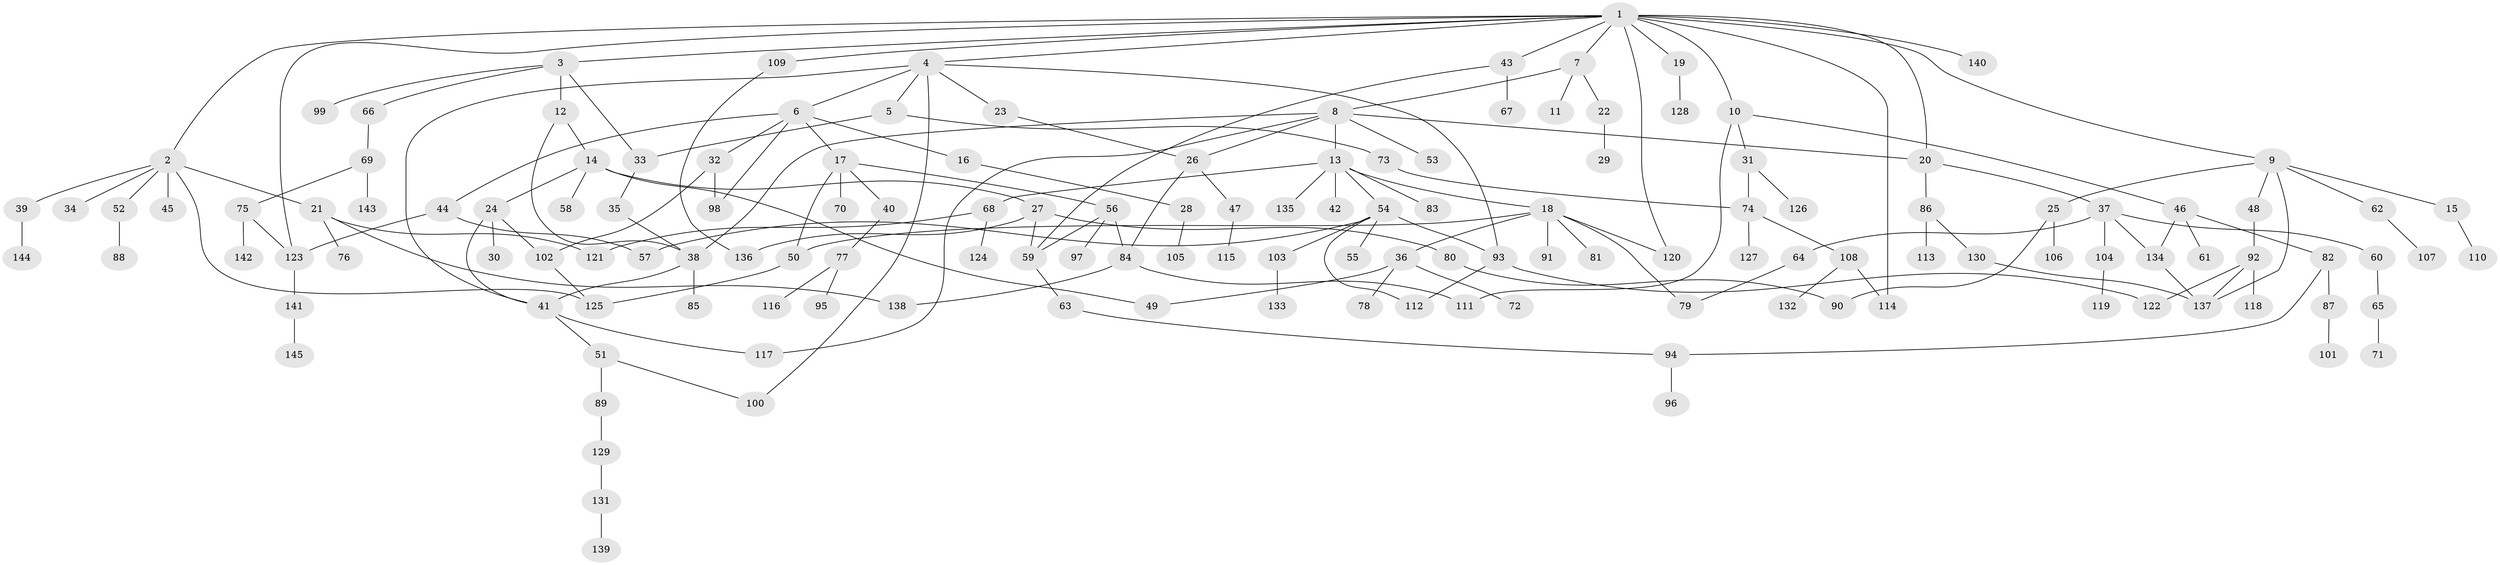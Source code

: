 // Generated by graph-tools (version 1.1) at 2025/41/03/09/25 04:41:18]
// undirected, 145 vertices, 182 edges
graph export_dot {
graph [start="1"]
  node [color=gray90,style=filled];
  1;
  2;
  3;
  4;
  5;
  6;
  7;
  8;
  9;
  10;
  11;
  12;
  13;
  14;
  15;
  16;
  17;
  18;
  19;
  20;
  21;
  22;
  23;
  24;
  25;
  26;
  27;
  28;
  29;
  30;
  31;
  32;
  33;
  34;
  35;
  36;
  37;
  38;
  39;
  40;
  41;
  42;
  43;
  44;
  45;
  46;
  47;
  48;
  49;
  50;
  51;
  52;
  53;
  54;
  55;
  56;
  57;
  58;
  59;
  60;
  61;
  62;
  63;
  64;
  65;
  66;
  67;
  68;
  69;
  70;
  71;
  72;
  73;
  74;
  75;
  76;
  77;
  78;
  79;
  80;
  81;
  82;
  83;
  84;
  85;
  86;
  87;
  88;
  89;
  90;
  91;
  92;
  93;
  94;
  95;
  96;
  97;
  98;
  99;
  100;
  101;
  102;
  103;
  104;
  105;
  106;
  107;
  108;
  109;
  110;
  111;
  112;
  113;
  114;
  115;
  116;
  117;
  118;
  119;
  120;
  121;
  122;
  123;
  124;
  125;
  126;
  127;
  128;
  129;
  130;
  131;
  132;
  133;
  134;
  135;
  136;
  137;
  138;
  139;
  140;
  141;
  142;
  143;
  144;
  145;
  1 -- 2;
  1 -- 3;
  1 -- 4;
  1 -- 7;
  1 -- 9;
  1 -- 10;
  1 -- 19;
  1 -- 43;
  1 -- 109;
  1 -- 140;
  1 -- 114;
  1 -- 20;
  1 -- 123;
  1 -- 120;
  2 -- 21;
  2 -- 34;
  2 -- 39;
  2 -- 45;
  2 -- 52;
  2 -- 125;
  3 -- 12;
  3 -- 66;
  3 -- 99;
  3 -- 33;
  4 -- 5;
  4 -- 6;
  4 -- 23;
  4 -- 41;
  4 -- 100;
  4 -- 93;
  5 -- 33;
  5 -- 73;
  6 -- 16;
  6 -- 17;
  6 -- 32;
  6 -- 44;
  6 -- 98;
  7 -- 8;
  7 -- 11;
  7 -- 22;
  8 -- 13;
  8 -- 20;
  8 -- 26;
  8 -- 53;
  8 -- 38;
  8 -- 117;
  9 -- 15;
  9 -- 25;
  9 -- 48;
  9 -- 62;
  9 -- 137;
  10 -- 31;
  10 -- 46;
  10 -- 111;
  12 -- 14;
  12 -- 38;
  13 -- 18;
  13 -- 42;
  13 -- 54;
  13 -- 68;
  13 -- 83;
  13 -- 135;
  14 -- 24;
  14 -- 27;
  14 -- 49;
  14 -- 58;
  15 -- 110;
  16 -- 28;
  17 -- 40;
  17 -- 50;
  17 -- 56;
  17 -- 70;
  18 -- 36;
  18 -- 81;
  18 -- 91;
  18 -- 120;
  18 -- 79;
  18 -- 50;
  19 -- 128;
  20 -- 37;
  20 -- 86;
  21 -- 76;
  21 -- 121;
  21 -- 138;
  22 -- 29;
  23 -- 26;
  24 -- 30;
  24 -- 102;
  24 -- 41;
  25 -- 106;
  25 -- 90;
  26 -- 47;
  26 -- 84;
  27 -- 80;
  27 -- 136;
  27 -- 59;
  28 -- 105;
  31 -- 126;
  31 -- 74;
  32 -- 102;
  32 -- 98;
  33 -- 35;
  35 -- 38;
  36 -- 72;
  36 -- 78;
  36 -- 49;
  37 -- 60;
  37 -- 64;
  37 -- 104;
  37 -- 134;
  38 -- 85;
  38 -- 41;
  39 -- 144;
  40 -- 77;
  41 -- 51;
  41 -- 117;
  43 -- 59;
  43 -- 67;
  44 -- 57;
  44 -- 123;
  46 -- 61;
  46 -- 82;
  46 -- 134;
  47 -- 115;
  48 -- 92;
  50 -- 125;
  51 -- 89;
  51 -- 100;
  52 -- 88;
  54 -- 55;
  54 -- 57;
  54 -- 93;
  54 -- 103;
  54 -- 112;
  56 -- 97;
  56 -- 84;
  56 -- 59;
  59 -- 63;
  60 -- 65;
  62 -- 107;
  63 -- 94;
  64 -- 79;
  65 -- 71;
  66 -- 69;
  68 -- 124;
  68 -- 121;
  69 -- 75;
  69 -- 143;
  73 -- 74;
  74 -- 108;
  74 -- 127;
  75 -- 123;
  75 -- 142;
  77 -- 95;
  77 -- 116;
  80 -- 90;
  82 -- 87;
  82 -- 94;
  84 -- 138;
  84 -- 111;
  86 -- 113;
  86 -- 130;
  87 -- 101;
  89 -- 129;
  92 -- 118;
  92 -- 122;
  92 -- 137;
  93 -- 122;
  93 -- 112;
  94 -- 96;
  102 -- 125;
  103 -- 133;
  104 -- 119;
  108 -- 114;
  108 -- 132;
  109 -- 136;
  123 -- 141;
  129 -- 131;
  130 -- 137;
  131 -- 139;
  134 -- 137;
  141 -- 145;
}
